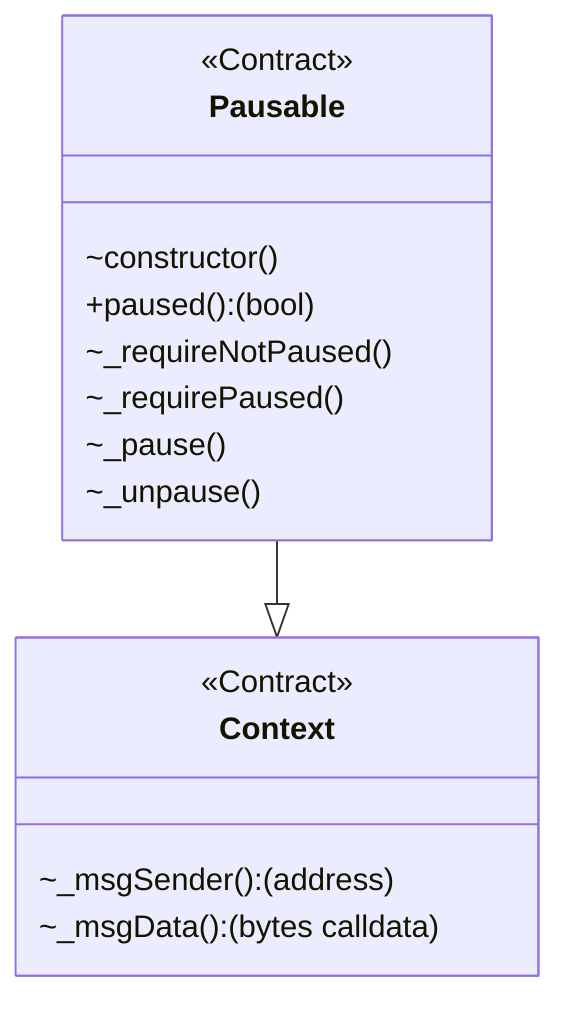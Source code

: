 classDiagram
  %% 615:2214:1
  class Pausable {
    <<Contract>>
    ~constructor()
    +paused(): (bool)
    ~_requireNotPaused()
    ~_requirePaused()
    ~_pause()
    ~_unpause()
  }
  
  Pausable --|> Context
  
  %% 624:235:0
  class Context {
    <<Contract>>
    ~_msgSender(): (address)
    ~_msgData(): (bytes calldata)
  }